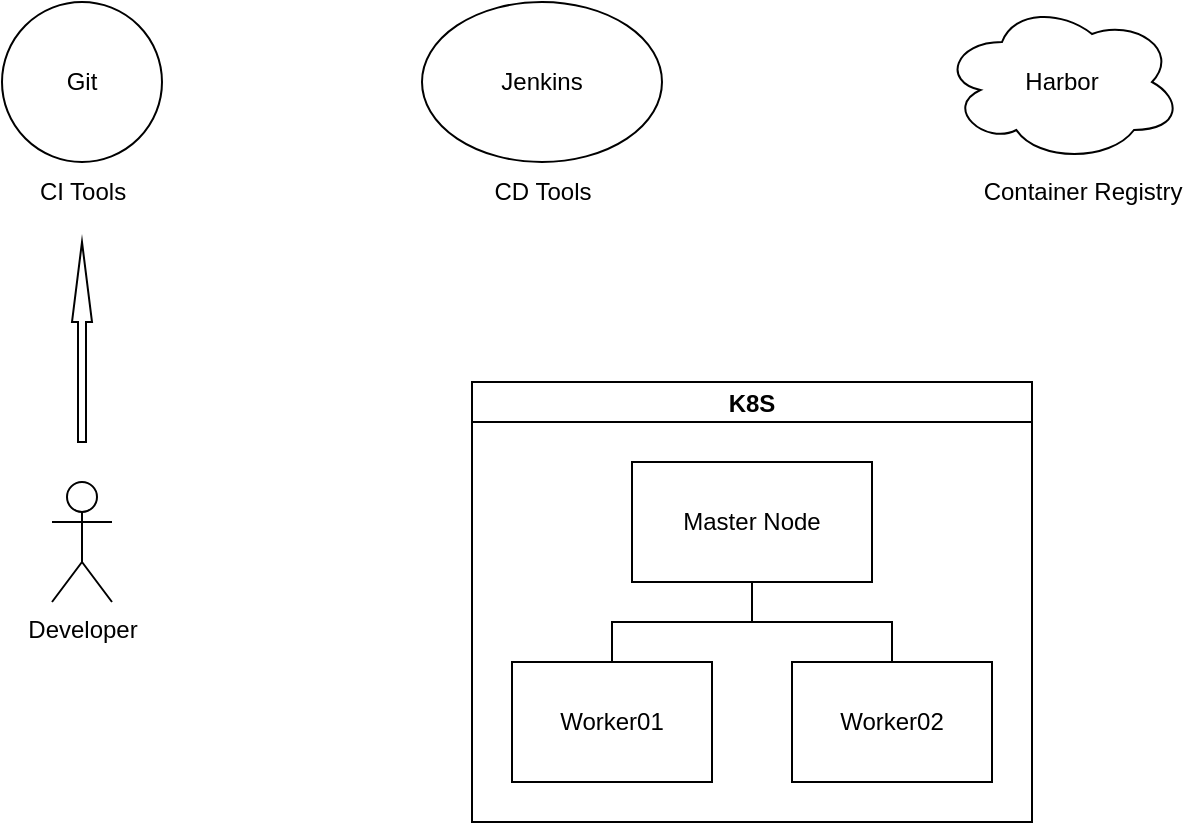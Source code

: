 <mxfile version="21.0.2" type="github">
  <diagram name="Page-1" id="sy4lbH6b9MXI_pQDiSxg">
    <mxGraphModel dx="794" dy="475" grid="1" gridSize="10" guides="1" tooltips="1" connect="1" arrows="1" fold="1" page="1" pageScale="1" pageWidth="827" pageHeight="1169" math="0" shadow="0">
      <root>
        <mxCell id="0" />
        <mxCell id="1" parent="0" />
        <mxCell id="prt6e-ABzlM5Ey696iCb-1" value="Git" style="ellipse;whiteSpace=wrap;html=1;aspect=fixed;" vertex="1" parent="1">
          <mxGeometry x="130" y="630" width="80" height="80" as="geometry" />
        </mxCell>
        <mxCell id="prt6e-ABzlM5Ey696iCb-3" value="CI Tools" style="text;html=1;align=center;verticalAlign=middle;resizable=0;points=[];autosize=1;strokeColor=none;fillColor=none;" vertex="1" parent="1">
          <mxGeometry x="135" y="710" width="70" height="30" as="geometry" />
        </mxCell>
        <mxCell id="prt6e-ABzlM5Ey696iCb-4" value="Jenkins" style="ellipse;whiteSpace=wrap;html=1;" vertex="1" parent="1">
          <mxGeometry x="340" y="630" width="120" height="80" as="geometry" />
        </mxCell>
        <mxCell id="prt6e-ABzlM5Ey696iCb-5" value="CD Tools" style="text;html=1;align=center;verticalAlign=middle;resizable=0;points=[];autosize=1;strokeColor=none;fillColor=none;" vertex="1" parent="1">
          <mxGeometry x="365" y="710" width="70" height="30" as="geometry" />
        </mxCell>
        <mxCell id="prt6e-ABzlM5Ey696iCb-7" value="Developer" style="shape=umlActor;verticalLabelPosition=bottom;verticalAlign=top;html=1;outlineConnect=0;" vertex="1" parent="1">
          <mxGeometry x="155" y="870" width="30" height="60" as="geometry" />
        </mxCell>
        <mxCell id="prt6e-ABzlM5Ey696iCb-10" value="Harbor" style="ellipse;shape=cloud;whiteSpace=wrap;html=1;" vertex="1" parent="1">
          <mxGeometry x="600" y="630" width="120" height="80" as="geometry" />
        </mxCell>
        <mxCell id="prt6e-ABzlM5Ey696iCb-11" value="Container Registry" style="text;html=1;align=center;verticalAlign=middle;resizable=0;points=[];autosize=1;strokeColor=none;fillColor=none;" vertex="1" parent="1">
          <mxGeometry x="610" y="710" width="120" height="30" as="geometry" />
        </mxCell>
        <mxCell id="prt6e-ABzlM5Ey696iCb-12" value="K8S" style="swimlane;startSize=20;horizontal=1;containerType=tree;newEdgeStyle={&quot;edgeStyle&quot;:&quot;elbowEdgeStyle&quot;,&quot;startArrow&quot;:&quot;none&quot;,&quot;endArrow&quot;:&quot;none&quot;};" vertex="1" parent="1">
          <mxGeometry x="365" y="820" width="280" height="220" as="geometry" />
        </mxCell>
        <mxCell id="prt6e-ABzlM5Ey696iCb-13" value="" style="edgeStyle=elbowEdgeStyle;elbow=vertical;sourcePerimeterSpacing=0;targetPerimeterSpacing=0;startArrow=none;endArrow=none;rounded=0;curved=0;" edge="1" parent="prt6e-ABzlM5Ey696iCb-12" source="prt6e-ABzlM5Ey696iCb-15" target="prt6e-ABzlM5Ey696iCb-16">
          <mxGeometry relative="1" as="geometry" />
        </mxCell>
        <mxCell id="prt6e-ABzlM5Ey696iCb-14" value="" style="edgeStyle=elbowEdgeStyle;elbow=vertical;sourcePerimeterSpacing=0;targetPerimeterSpacing=0;startArrow=none;endArrow=none;rounded=0;curved=0;" edge="1" parent="prt6e-ABzlM5Ey696iCb-12" source="prt6e-ABzlM5Ey696iCb-15" target="prt6e-ABzlM5Ey696iCb-17">
          <mxGeometry relative="1" as="geometry" />
        </mxCell>
        <UserObject label="Master Node" treeRoot="1" id="prt6e-ABzlM5Ey696iCb-15">
          <mxCell style="whiteSpace=wrap;html=1;align=center;treeFolding=1;treeMoving=1;newEdgeStyle={&quot;edgeStyle&quot;:&quot;elbowEdgeStyle&quot;,&quot;startArrow&quot;:&quot;none&quot;,&quot;endArrow&quot;:&quot;none&quot;};" vertex="1" parent="prt6e-ABzlM5Ey696iCb-12">
            <mxGeometry x="80" y="40" width="120" height="60" as="geometry" />
          </mxCell>
        </UserObject>
        <mxCell id="prt6e-ABzlM5Ey696iCb-16" value="Worker01" style="whiteSpace=wrap;html=1;align=center;verticalAlign=middle;treeFolding=1;treeMoving=1;newEdgeStyle={&quot;edgeStyle&quot;:&quot;elbowEdgeStyle&quot;,&quot;startArrow&quot;:&quot;none&quot;,&quot;endArrow&quot;:&quot;none&quot;};" vertex="1" parent="prt6e-ABzlM5Ey696iCb-12">
          <mxGeometry x="20" y="140" width="100" height="60" as="geometry" />
        </mxCell>
        <mxCell id="prt6e-ABzlM5Ey696iCb-17" value="Worker02" style="whiteSpace=wrap;html=1;align=center;verticalAlign=middle;treeFolding=1;treeMoving=1;newEdgeStyle={&quot;edgeStyle&quot;:&quot;elbowEdgeStyle&quot;,&quot;startArrow&quot;:&quot;none&quot;,&quot;endArrow&quot;:&quot;none&quot;};" vertex="1" parent="prt6e-ABzlM5Ey696iCb-12">
          <mxGeometry x="160" y="140" width="100" height="60" as="geometry" />
        </mxCell>
        <mxCell id="prt6e-ABzlM5Ey696iCb-19" value="" style="html=1;shadow=0;dashed=0;align=center;verticalAlign=middle;shape=mxgraph.arrows2.arrow;dy=0.6;dx=40;direction=north;notch=0;" vertex="1" parent="1">
          <mxGeometry x="165" y="750" width="10" height="100" as="geometry" />
        </mxCell>
      </root>
    </mxGraphModel>
  </diagram>
</mxfile>
